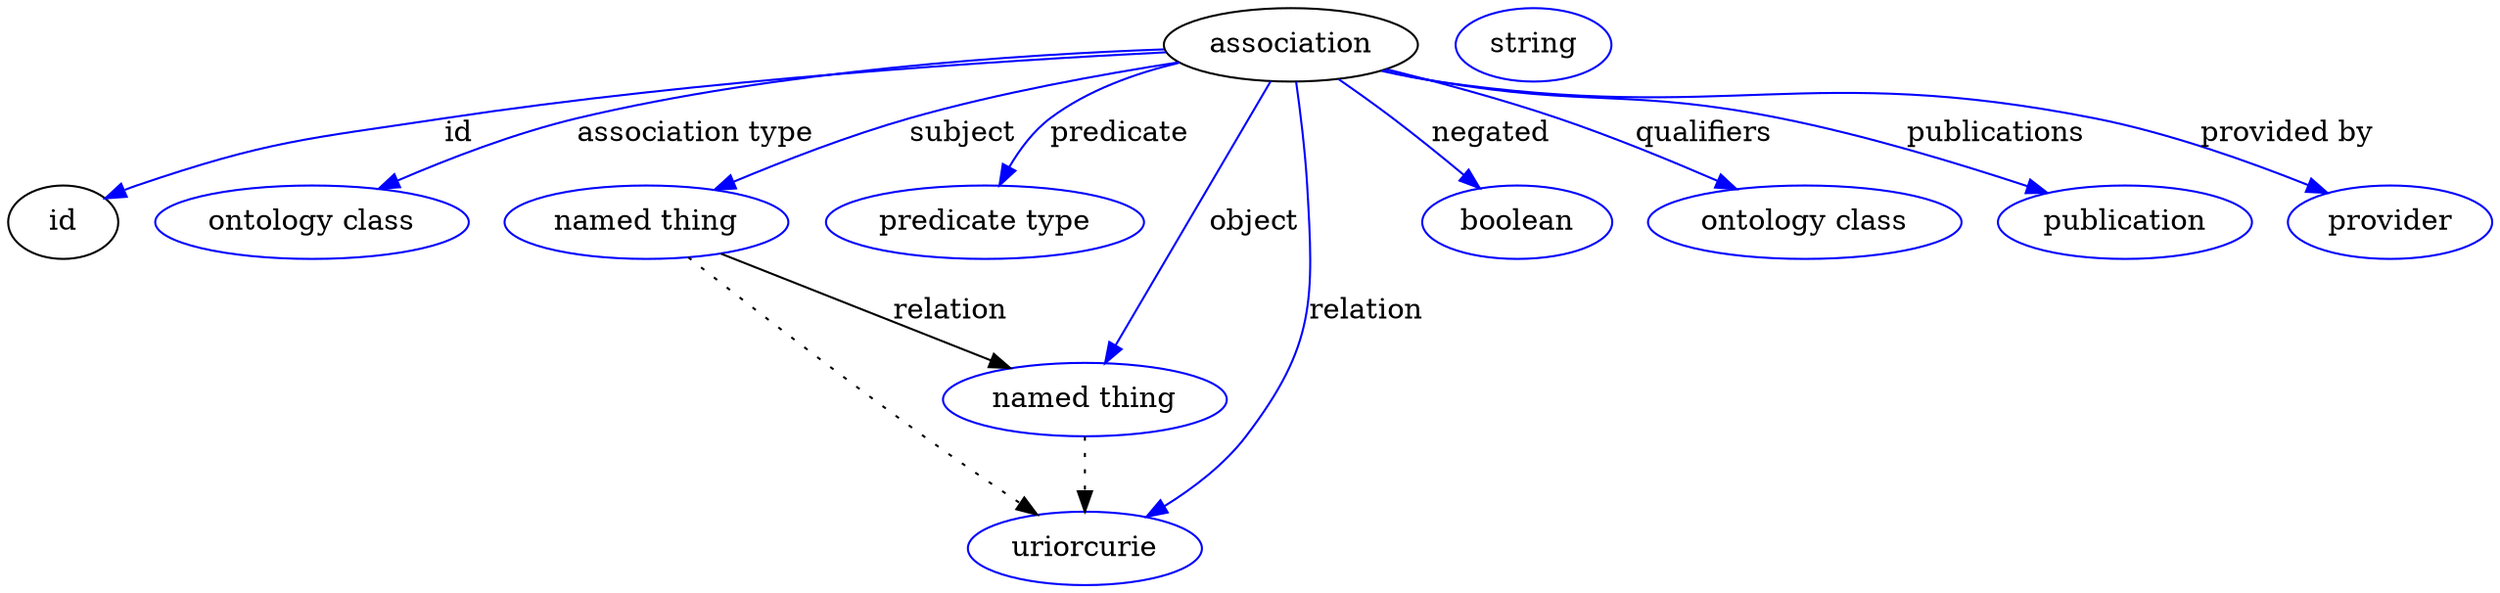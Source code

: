 digraph {
	graph [bb="0,0,1023.3,283"];
	node [label="\N"];
	association	 [height=0.5,
		label=association,
		pos="530,265",
		width=1.3902];
	id	 [height=0.5,
		pos="27,178",
		width=0.75];
	association -> id	 [color=blue,
		label=id,
		lp="198.5,221.5",
		pos="e,47.983,189.44 480.58,261.93 414.62,257.33 294.35,247.18 193,229 134.33,218.47 118.87,216.78 63,196 61.133,195.31 59.236,194.54 \
57.339,193.74",
		style=solid];
	"association type"	 [color=blue,
		height=0.5,
		label="ontology class",
		pos="134,178",
		width=1.7151];
	association -> "association type"	 [color=blue,
		label="association type",
		lp="294,221.5",
		pos="e,163.66,193.87 480.09,262.89 423.42,259.51 328.62,250.85 250,229 223.29,221.58 194.77,209.11 172.7,198.36",
		style=solid];
	subject	 [color=blue,
		height=0.5,
		label="named thing",
		pos="269,178",
		width=1.5346];
	association -> subject	 [color=blue,
		label=subject,
		lp="398.5,221.5",
		pos="e,298.21,193.5 485.39,256.81 454.97,250.63 414.01,241.15 379,229 354.51,220.5 328.13,208.38 307.34,198.08",
		style=solid];
	predicate	 [color=blue,
		height=0.5,
		label="predicate type",
		pos="403,178",
		width=1.679];
	association -> predicate	 [color=blue,
		label=predicate,
		lp="460,221.5",
		pos="e,410.74,196.15 487.67,255.38 470.02,249.82 450.14,241.41 435,229 427.16,222.58 420.67,213.71 415.63,205.16",
		style=solid];
	object	 [color=blue,
		height=0.5,
		label="named thing",
		pos="447,91",
		width=1.5346];
	association -> object	 [color=blue,
		label=object,
		lp="514,178",
		pos="e,455.52,108.87 521.43,247.03 506.85,216.48 477.15,154.21 460,118.26",
		style=solid];
	relation	 [color=blue,
		height=0.5,
		label=uriorcurie,
		pos="447,18",
		width=1.2638];
	association -> relation	 [color=blue,
		label=relation,
		lp="556,134.5",
		pos="e,471.15,33.393 533.23,246.89 538.69,210.69 545.97,128.17 511,73 502.86,60.156 490.8,48.685 479.33,39.585",
		style=solid];
	negated	 [color=blue,
		height=0.5,
		label=boolean,
		pos="627,178",
		width=1.0652];
	association -> negated	 [color=blue,
		label=negated,
		lp="613.5,221.5",
		pos="e,611.01,194.51 551.42,248.58 559.01,242.58 567.51,235.64 575,229 584.66,220.44 594.89,210.59 603.69,201.85",
		style=solid];
	qualifiers	 [color=blue,
		height=0.5,
		label="ontology class",
		pos="745,178",
		width=1.7151];
	association -> qualifiers	 [color=blue,
		label=qualifiers,
		lp="698,221.5",
		pos="e,714.86,193.79 567.79,253.09 593.78,244.79 625.88,234.3 639,229 661.56,219.89 686.08,208.22 705.85,198.34",
		style=solid];
	publications	 [color=blue,
		height=0.5,
		label=publication,
		pos="875,178",
		width=1.3902];
	association -> publications	 [color=blue,
		label=publications,
		lp="811.5,221.5",
		pos="e,842.01,191.64 566.89,252.71 574.16,250.58 581.78,248.56 589,247 649.89,233.87 667.37,243.28 728,229 764.02,220.51 803.6,206.5 \
832.6,195.31",
		style=solid];
	"provided by"	 [color=blue,
		height=0.5,
		label=provider,
		pos="983,178",
		width=1.1193];
	association -> "provided by"	 [color=blue,
		label="provided by",
		lp="931,221.5",
		pos="e,955.5,191.22 566.19,252.55 573.66,250.38 581.52,248.38 589,247 702.91,225.96 735.87,253.87 849,229 882.99,221.53 919.83,207 946.26,\
195.36",
		style=solid];
	association_id	 [color=blue,
		height=0.5,
		label=string,
		pos="629,265",
		width=0.84854];
	subject -> object	 [label=relation,
		lp="390,134.5",
		pos="e,416.35,105.98 300.01,162.85 329.74,148.31 374.77,126.3 407.16,110.47"];
	subject -> relation	 [pos="e,427.53,34.435 287.38,160.71 309.77,139.73 348.83,103.41 383,73 394.89,62.421 408.21,50.916 419.61,41.177",
		style=dotted];
	object -> relation	 [pos="e,447,36.09 447,72.955 447,64.883 447,55.176 447,46.182",
		style=dotted];
}
